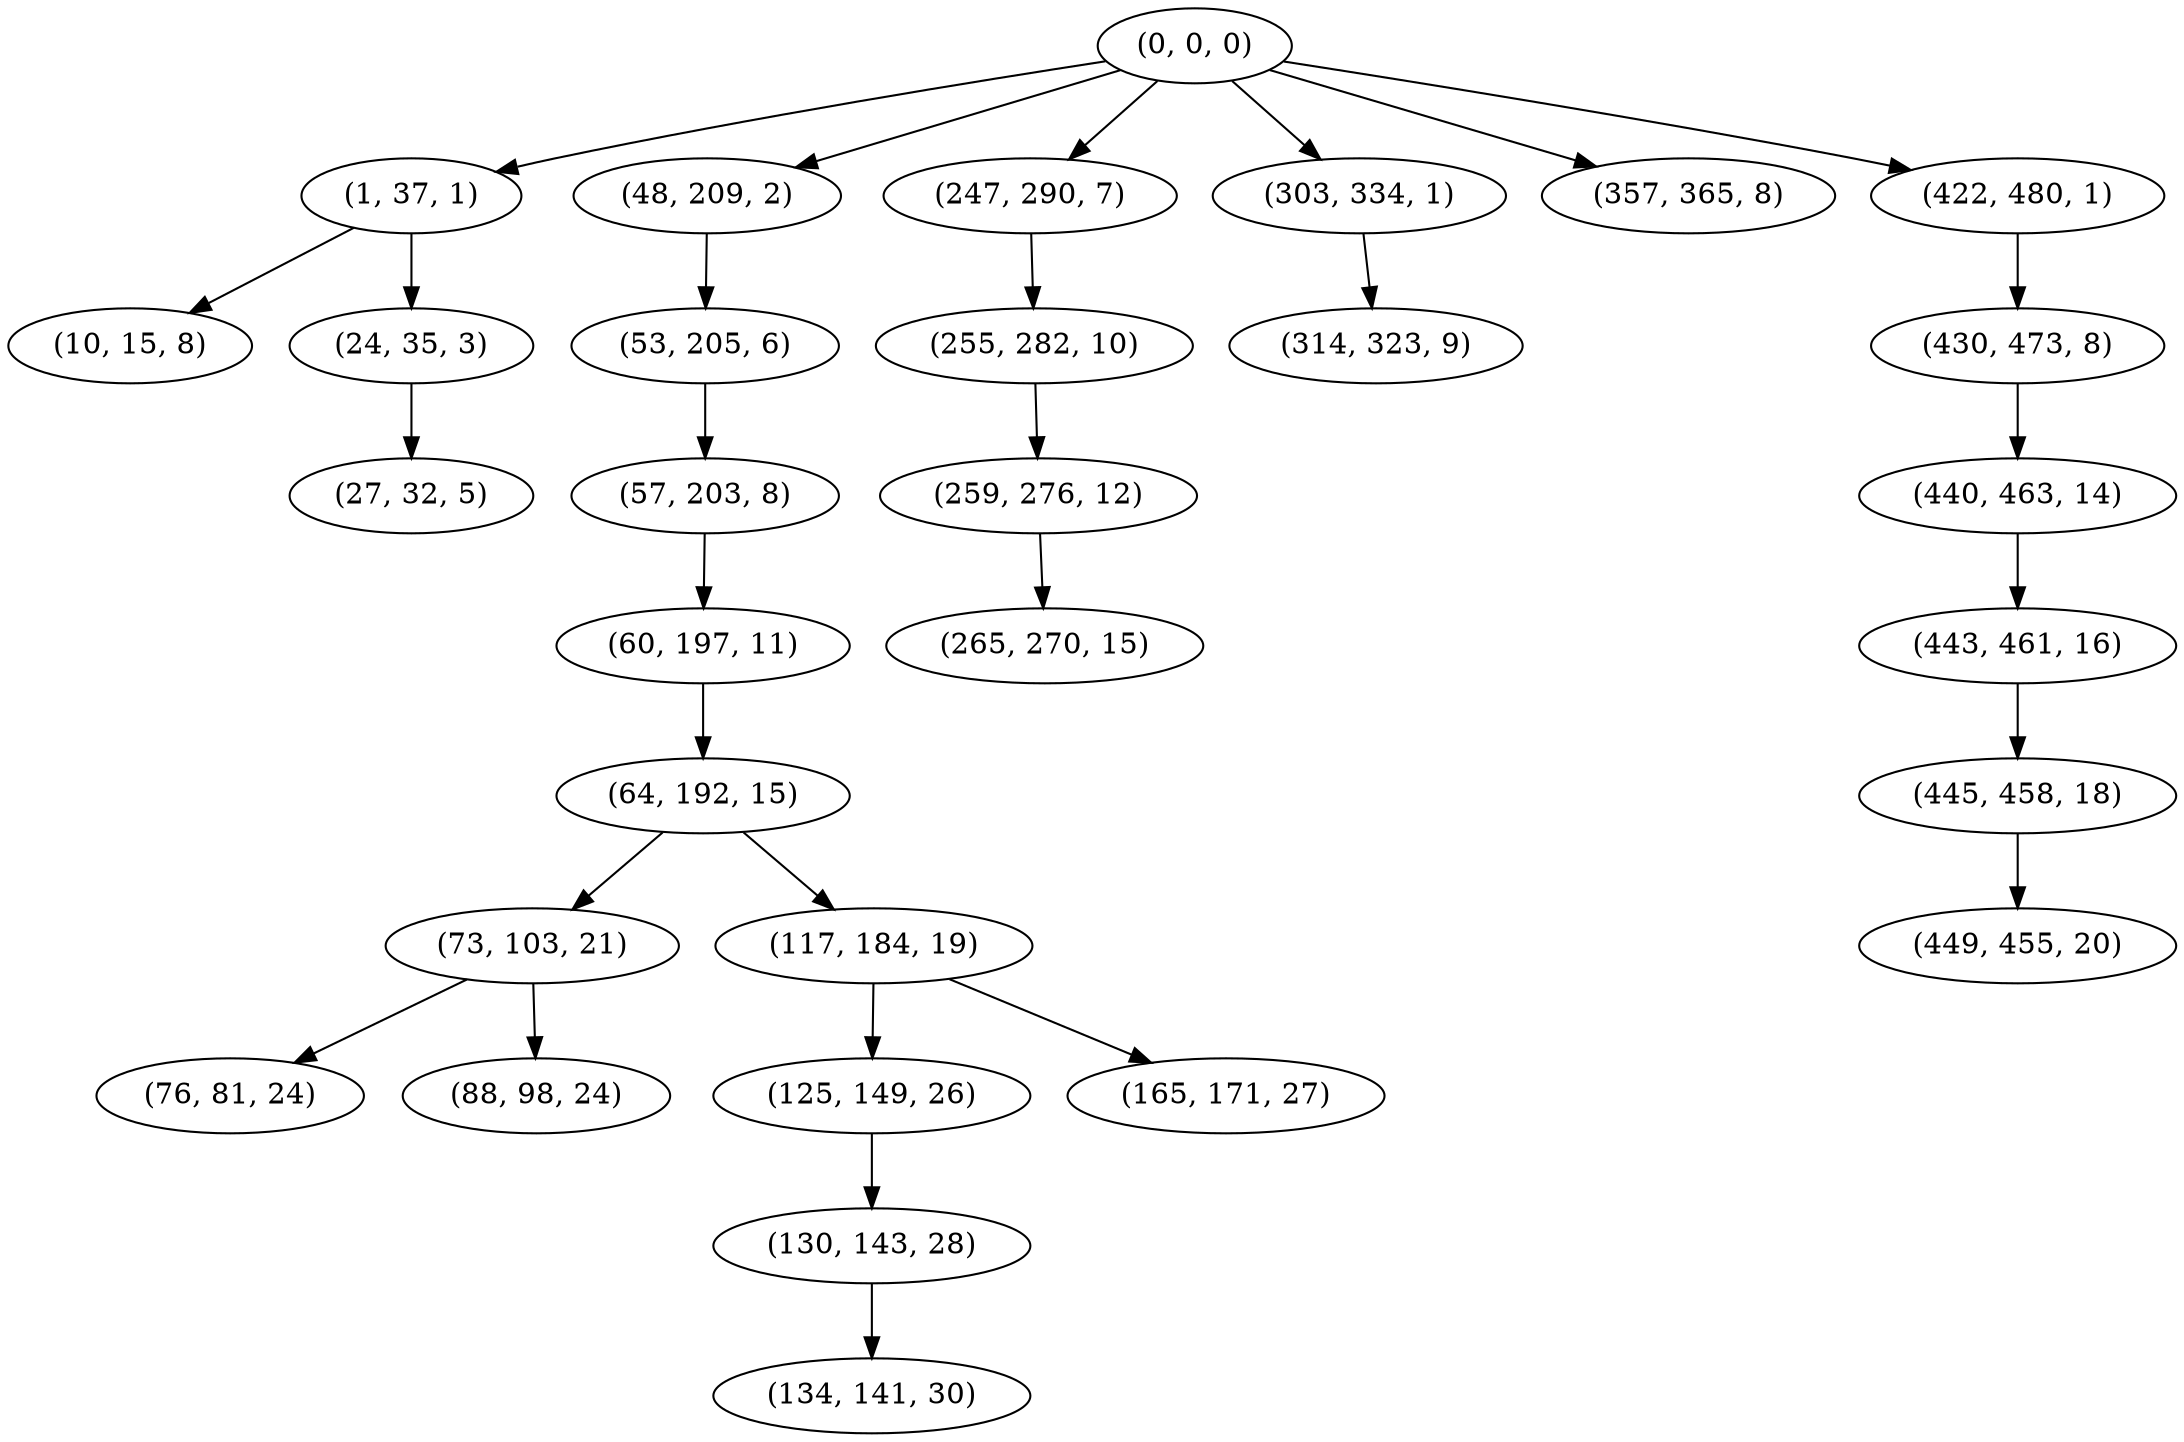 digraph tree {
    "(0, 0, 0)";
    "(1, 37, 1)";
    "(10, 15, 8)";
    "(24, 35, 3)";
    "(27, 32, 5)";
    "(48, 209, 2)";
    "(53, 205, 6)";
    "(57, 203, 8)";
    "(60, 197, 11)";
    "(64, 192, 15)";
    "(73, 103, 21)";
    "(76, 81, 24)";
    "(88, 98, 24)";
    "(117, 184, 19)";
    "(125, 149, 26)";
    "(130, 143, 28)";
    "(134, 141, 30)";
    "(165, 171, 27)";
    "(247, 290, 7)";
    "(255, 282, 10)";
    "(259, 276, 12)";
    "(265, 270, 15)";
    "(303, 334, 1)";
    "(314, 323, 9)";
    "(357, 365, 8)";
    "(422, 480, 1)";
    "(430, 473, 8)";
    "(440, 463, 14)";
    "(443, 461, 16)";
    "(445, 458, 18)";
    "(449, 455, 20)";
    "(0, 0, 0)" -> "(1, 37, 1)";
    "(0, 0, 0)" -> "(48, 209, 2)";
    "(0, 0, 0)" -> "(247, 290, 7)";
    "(0, 0, 0)" -> "(303, 334, 1)";
    "(0, 0, 0)" -> "(357, 365, 8)";
    "(0, 0, 0)" -> "(422, 480, 1)";
    "(1, 37, 1)" -> "(10, 15, 8)";
    "(1, 37, 1)" -> "(24, 35, 3)";
    "(24, 35, 3)" -> "(27, 32, 5)";
    "(48, 209, 2)" -> "(53, 205, 6)";
    "(53, 205, 6)" -> "(57, 203, 8)";
    "(57, 203, 8)" -> "(60, 197, 11)";
    "(60, 197, 11)" -> "(64, 192, 15)";
    "(64, 192, 15)" -> "(73, 103, 21)";
    "(64, 192, 15)" -> "(117, 184, 19)";
    "(73, 103, 21)" -> "(76, 81, 24)";
    "(73, 103, 21)" -> "(88, 98, 24)";
    "(117, 184, 19)" -> "(125, 149, 26)";
    "(117, 184, 19)" -> "(165, 171, 27)";
    "(125, 149, 26)" -> "(130, 143, 28)";
    "(130, 143, 28)" -> "(134, 141, 30)";
    "(247, 290, 7)" -> "(255, 282, 10)";
    "(255, 282, 10)" -> "(259, 276, 12)";
    "(259, 276, 12)" -> "(265, 270, 15)";
    "(303, 334, 1)" -> "(314, 323, 9)";
    "(422, 480, 1)" -> "(430, 473, 8)";
    "(430, 473, 8)" -> "(440, 463, 14)";
    "(440, 463, 14)" -> "(443, 461, 16)";
    "(443, 461, 16)" -> "(445, 458, 18)";
    "(445, 458, 18)" -> "(449, 455, 20)";
}
